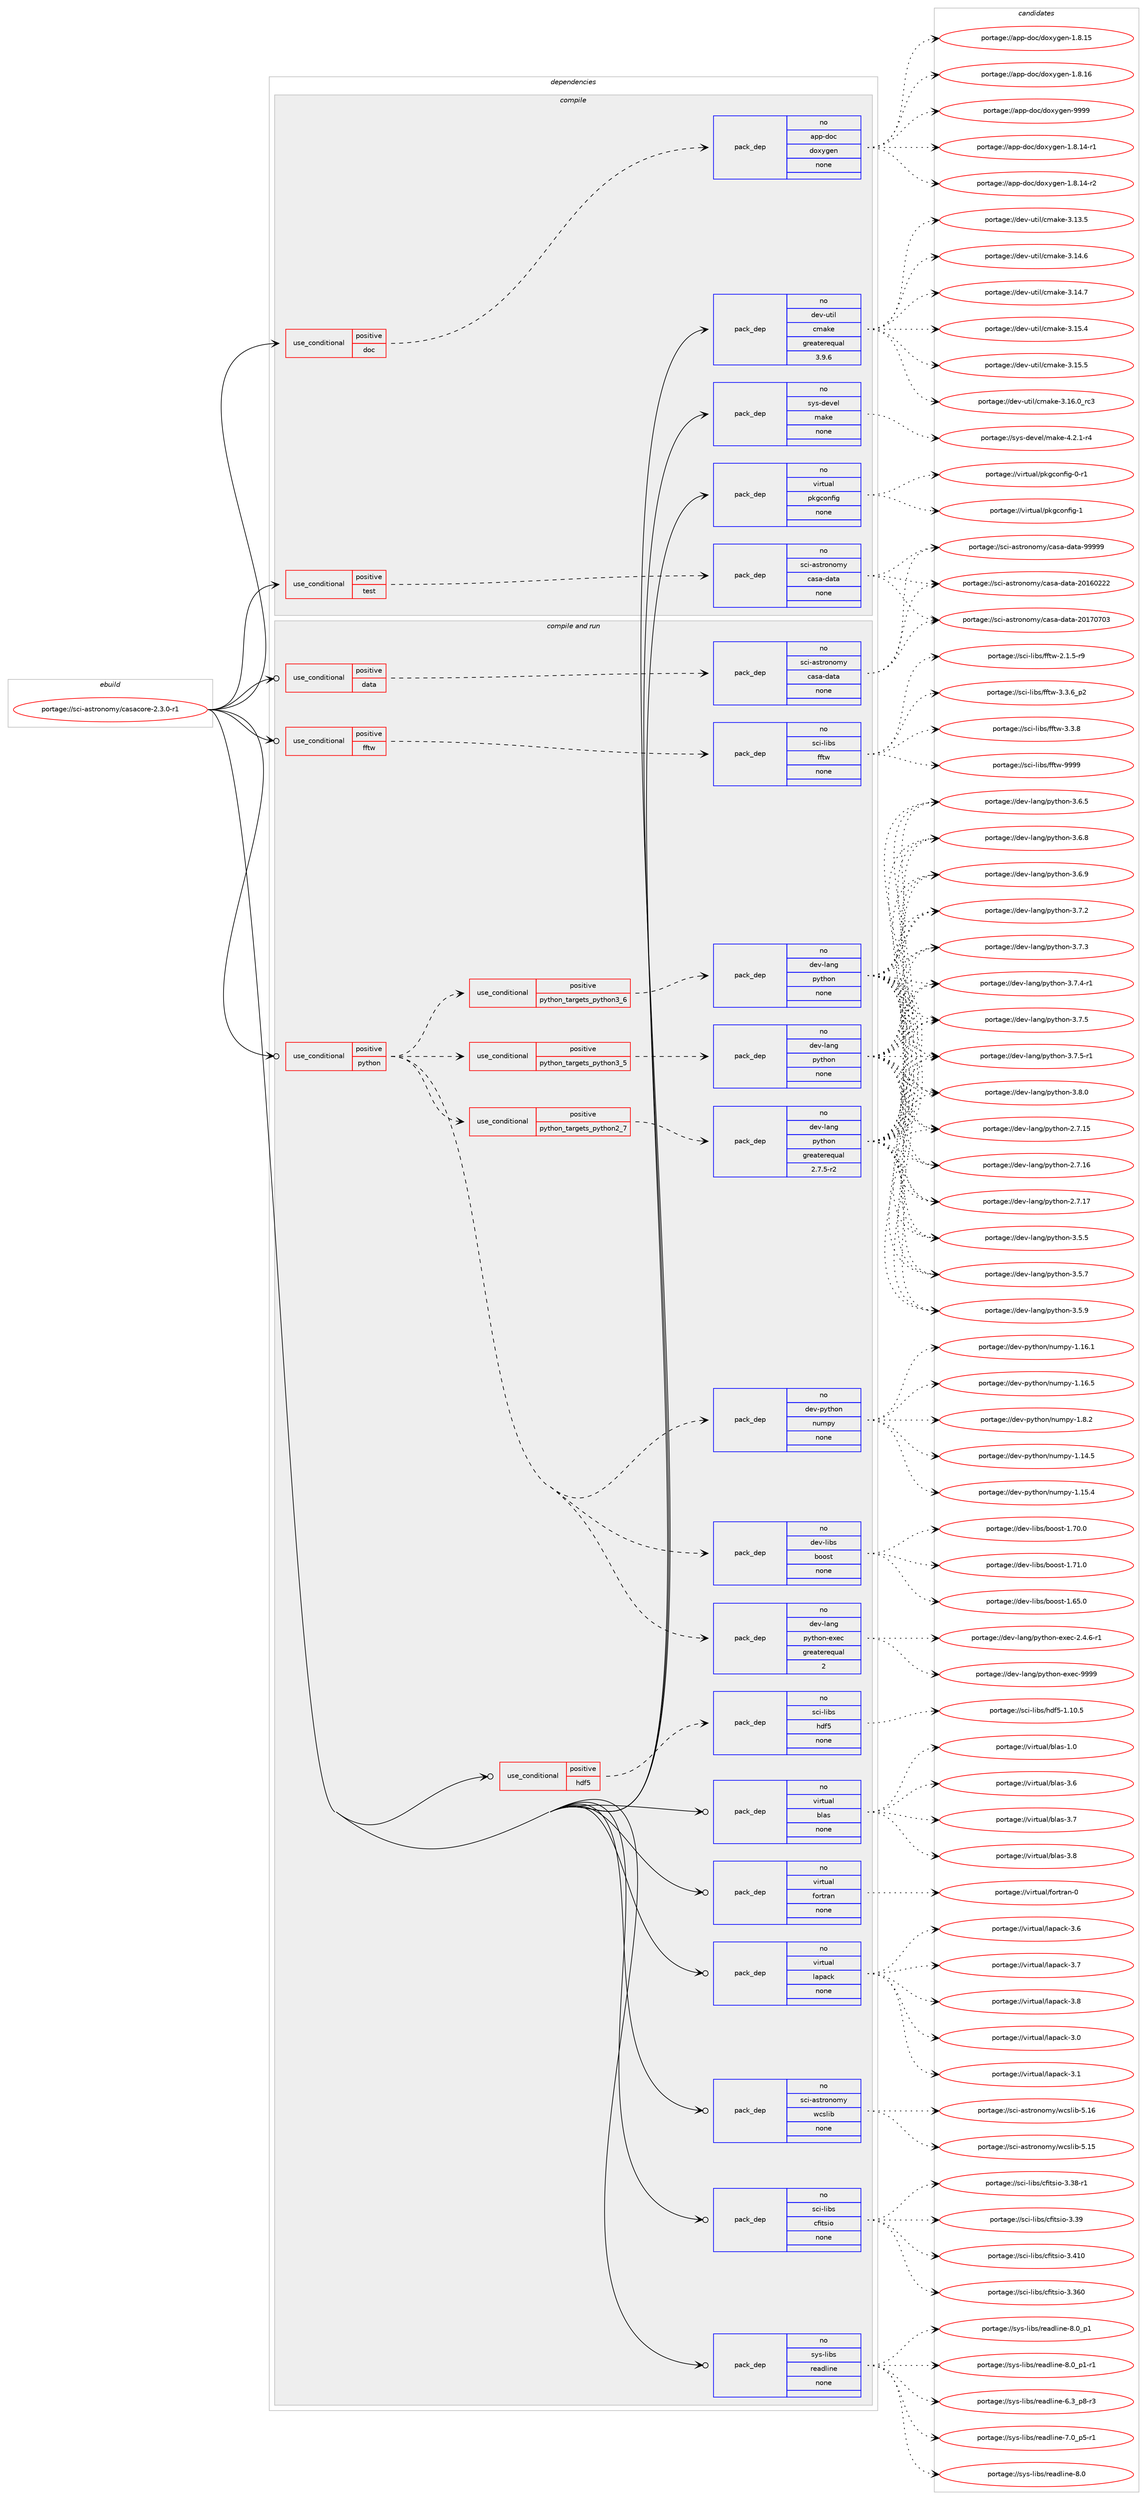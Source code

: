 digraph prolog {

# *************
# Graph options
# *************

newrank=true;
concentrate=true;
compound=true;
graph [rankdir=LR,fontname=Helvetica,fontsize=10,ranksep=1.5];#, ranksep=2.5, nodesep=0.2];
edge  [arrowhead=vee];
node  [fontname=Helvetica,fontsize=10];

# **********
# The ebuild
# **********

subgraph cluster_leftcol {
color=gray;
rank=same;
label=<<i>ebuild</i>>;
id [label="portage://sci-astronomy/casacore-2.3.0-r1", color=red, width=4, href="../sci-astronomy/casacore-2.3.0-r1.svg"];
}

# ****************
# The dependencies
# ****************

subgraph cluster_midcol {
color=gray;
label=<<i>dependencies</i>>;
subgraph cluster_compile {
fillcolor="#eeeeee";
style=filled;
label=<<i>compile</i>>;
subgraph cond95007 {
dependency382038 [label=<<TABLE BORDER="0" CELLBORDER="1" CELLSPACING="0" CELLPADDING="4"><TR><TD ROWSPAN="3" CELLPADDING="10">use_conditional</TD></TR><TR><TD>positive</TD></TR><TR><TD>doc</TD></TR></TABLE>>, shape=none, color=red];
subgraph pack280612 {
dependency382039 [label=<<TABLE BORDER="0" CELLBORDER="1" CELLSPACING="0" CELLPADDING="4" WIDTH="220"><TR><TD ROWSPAN="6" CELLPADDING="30">pack_dep</TD></TR><TR><TD WIDTH="110">no</TD></TR><TR><TD>app-doc</TD></TR><TR><TD>doxygen</TD></TR><TR><TD>none</TD></TR><TR><TD></TD></TR></TABLE>>, shape=none, color=blue];
}
dependency382038:e -> dependency382039:w [weight=20,style="dashed",arrowhead="vee"];
}
id:e -> dependency382038:w [weight=20,style="solid",arrowhead="vee"];
subgraph cond95008 {
dependency382040 [label=<<TABLE BORDER="0" CELLBORDER="1" CELLSPACING="0" CELLPADDING="4"><TR><TD ROWSPAN="3" CELLPADDING="10">use_conditional</TD></TR><TR><TD>positive</TD></TR><TR><TD>test</TD></TR></TABLE>>, shape=none, color=red];
subgraph pack280613 {
dependency382041 [label=<<TABLE BORDER="0" CELLBORDER="1" CELLSPACING="0" CELLPADDING="4" WIDTH="220"><TR><TD ROWSPAN="6" CELLPADDING="30">pack_dep</TD></TR><TR><TD WIDTH="110">no</TD></TR><TR><TD>sci-astronomy</TD></TR><TR><TD>casa-data</TD></TR><TR><TD>none</TD></TR><TR><TD></TD></TR></TABLE>>, shape=none, color=blue];
}
dependency382040:e -> dependency382041:w [weight=20,style="dashed",arrowhead="vee"];
}
id:e -> dependency382040:w [weight=20,style="solid",arrowhead="vee"];
subgraph pack280614 {
dependency382042 [label=<<TABLE BORDER="0" CELLBORDER="1" CELLSPACING="0" CELLPADDING="4" WIDTH="220"><TR><TD ROWSPAN="6" CELLPADDING="30">pack_dep</TD></TR><TR><TD WIDTH="110">no</TD></TR><TR><TD>dev-util</TD></TR><TR><TD>cmake</TD></TR><TR><TD>greaterequal</TD></TR><TR><TD>3.9.6</TD></TR></TABLE>>, shape=none, color=blue];
}
id:e -> dependency382042:w [weight=20,style="solid",arrowhead="vee"];
subgraph pack280615 {
dependency382043 [label=<<TABLE BORDER="0" CELLBORDER="1" CELLSPACING="0" CELLPADDING="4" WIDTH="220"><TR><TD ROWSPAN="6" CELLPADDING="30">pack_dep</TD></TR><TR><TD WIDTH="110">no</TD></TR><TR><TD>sys-devel</TD></TR><TR><TD>make</TD></TR><TR><TD>none</TD></TR><TR><TD></TD></TR></TABLE>>, shape=none, color=blue];
}
id:e -> dependency382043:w [weight=20,style="solid",arrowhead="vee"];
subgraph pack280616 {
dependency382044 [label=<<TABLE BORDER="0" CELLBORDER="1" CELLSPACING="0" CELLPADDING="4" WIDTH="220"><TR><TD ROWSPAN="6" CELLPADDING="30">pack_dep</TD></TR><TR><TD WIDTH="110">no</TD></TR><TR><TD>virtual</TD></TR><TR><TD>pkgconfig</TD></TR><TR><TD>none</TD></TR><TR><TD></TD></TR></TABLE>>, shape=none, color=blue];
}
id:e -> dependency382044:w [weight=20,style="solid",arrowhead="vee"];
}
subgraph cluster_compileandrun {
fillcolor="#eeeeee";
style=filled;
label=<<i>compile and run</i>>;
subgraph cond95009 {
dependency382045 [label=<<TABLE BORDER="0" CELLBORDER="1" CELLSPACING="0" CELLPADDING="4"><TR><TD ROWSPAN="3" CELLPADDING="10">use_conditional</TD></TR><TR><TD>positive</TD></TR><TR><TD>data</TD></TR></TABLE>>, shape=none, color=red];
subgraph pack280617 {
dependency382046 [label=<<TABLE BORDER="0" CELLBORDER="1" CELLSPACING="0" CELLPADDING="4" WIDTH="220"><TR><TD ROWSPAN="6" CELLPADDING="30">pack_dep</TD></TR><TR><TD WIDTH="110">no</TD></TR><TR><TD>sci-astronomy</TD></TR><TR><TD>casa-data</TD></TR><TR><TD>none</TD></TR><TR><TD></TD></TR></TABLE>>, shape=none, color=blue];
}
dependency382045:e -> dependency382046:w [weight=20,style="dashed",arrowhead="vee"];
}
id:e -> dependency382045:w [weight=20,style="solid",arrowhead="odotvee"];
subgraph cond95010 {
dependency382047 [label=<<TABLE BORDER="0" CELLBORDER="1" CELLSPACING="0" CELLPADDING="4"><TR><TD ROWSPAN="3" CELLPADDING="10">use_conditional</TD></TR><TR><TD>positive</TD></TR><TR><TD>fftw</TD></TR></TABLE>>, shape=none, color=red];
subgraph pack280618 {
dependency382048 [label=<<TABLE BORDER="0" CELLBORDER="1" CELLSPACING="0" CELLPADDING="4" WIDTH="220"><TR><TD ROWSPAN="6" CELLPADDING="30">pack_dep</TD></TR><TR><TD WIDTH="110">no</TD></TR><TR><TD>sci-libs</TD></TR><TR><TD>fftw</TD></TR><TR><TD>none</TD></TR><TR><TD></TD></TR></TABLE>>, shape=none, color=blue];
}
dependency382047:e -> dependency382048:w [weight=20,style="dashed",arrowhead="vee"];
}
id:e -> dependency382047:w [weight=20,style="solid",arrowhead="odotvee"];
subgraph cond95011 {
dependency382049 [label=<<TABLE BORDER="0" CELLBORDER="1" CELLSPACING="0" CELLPADDING="4"><TR><TD ROWSPAN="3" CELLPADDING="10">use_conditional</TD></TR><TR><TD>positive</TD></TR><TR><TD>hdf5</TD></TR></TABLE>>, shape=none, color=red];
subgraph pack280619 {
dependency382050 [label=<<TABLE BORDER="0" CELLBORDER="1" CELLSPACING="0" CELLPADDING="4" WIDTH="220"><TR><TD ROWSPAN="6" CELLPADDING="30">pack_dep</TD></TR><TR><TD WIDTH="110">no</TD></TR><TR><TD>sci-libs</TD></TR><TR><TD>hdf5</TD></TR><TR><TD>none</TD></TR><TR><TD></TD></TR></TABLE>>, shape=none, color=blue];
}
dependency382049:e -> dependency382050:w [weight=20,style="dashed",arrowhead="vee"];
}
id:e -> dependency382049:w [weight=20,style="solid",arrowhead="odotvee"];
subgraph cond95012 {
dependency382051 [label=<<TABLE BORDER="0" CELLBORDER="1" CELLSPACING="0" CELLPADDING="4"><TR><TD ROWSPAN="3" CELLPADDING="10">use_conditional</TD></TR><TR><TD>positive</TD></TR><TR><TD>python</TD></TR></TABLE>>, shape=none, color=red];
subgraph cond95013 {
dependency382052 [label=<<TABLE BORDER="0" CELLBORDER="1" CELLSPACING="0" CELLPADDING="4"><TR><TD ROWSPAN="3" CELLPADDING="10">use_conditional</TD></TR><TR><TD>positive</TD></TR><TR><TD>python_targets_python2_7</TD></TR></TABLE>>, shape=none, color=red];
subgraph pack280620 {
dependency382053 [label=<<TABLE BORDER="0" CELLBORDER="1" CELLSPACING="0" CELLPADDING="4" WIDTH="220"><TR><TD ROWSPAN="6" CELLPADDING="30">pack_dep</TD></TR><TR><TD WIDTH="110">no</TD></TR><TR><TD>dev-lang</TD></TR><TR><TD>python</TD></TR><TR><TD>greaterequal</TD></TR><TR><TD>2.7.5-r2</TD></TR></TABLE>>, shape=none, color=blue];
}
dependency382052:e -> dependency382053:w [weight=20,style="dashed",arrowhead="vee"];
}
dependency382051:e -> dependency382052:w [weight=20,style="dashed",arrowhead="vee"];
subgraph cond95014 {
dependency382054 [label=<<TABLE BORDER="0" CELLBORDER="1" CELLSPACING="0" CELLPADDING="4"><TR><TD ROWSPAN="3" CELLPADDING="10">use_conditional</TD></TR><TR><TD>positive</TD></TR><TR><TD>python_targets_python3_5</TD></TR></TABLE>>, shape=none, color=red];
subgraph pack280621 {
dependency382055 [label=<<TABLE BORDER="0" CELLBORDER="1" CELLSPACING="0" CELLPADDING="4" WIDTH="220"><TR><TD ROWSPAN="6" CELLPADDING="30">pack_dep</TD></TR><TR><TD WIDTH="110">no</TD></TR><TR><TD>dev-lang</TD></TR><TR><TD>python</TD></TR><TR><TD>none</TD></TR><TR><TD></TD></TR></TABLE>>, shape=none, color=blue];
}
dependency382054:e -> dependency382055:w [weight=20,style="dashed",arrowhead="vee"];
}
dependency382051:e -> dependency382054:w [weight=20,style="dashed",arrowhead="vee"];
subgraph cond95015 {
dependency382056 [label=<<TABLE BORDER="0" CELLBORDER="1" CELLSPACING="0" CELLPADDING="4"><TR><TD ROWSPAN="3" CELLPADDING="10">use_conditional</TD></TR><TR><TD>positive</TD></TR><TR><TD>python_targets_python3_6</TD></TR></TABLE>>, shape=none, color=red];
subgraph pack280622 {
dependency382057 [label=<<TABLE BORDER="0" CELLBORDER="1" CELLSPACING="0" CELLPADDING="4" WIDTH="220"><TR><TD ROWSPAN="6" CELLPADDING="30">pack_dep</TD></TR><TR><TD WIDTH="110">no</TD></TR><TR><TD>dev-lang</TD></TR><TR><TD>python</TD></TR><TR><TD>none</TD></TR><TR><TD></TD></TR></TABLE>>, shape=none, color=blue];
}
dependency382056:e -> dependency382057:w [weight=20,style="dashed",arrowhead="vee"];
}
dependency382051:e -> dependency382056:w [weight=20,style="dashed",arrowhead="vee"];
subgraph pack280623 {
dependency382058 [label=<<TABLE BORDER="0" CELLBORDER="1" CELLSPACING="0" CELLPADDING="4" WIDTH="220"><TR><TD ROWSPAN="6" CELLPADDING="30">pack_dep</TD></TR><TR><TD WIDTH="110">no</TD></TR><TR><TD>dev-lang</TD></TR><TR><TD>python-exec</TD></TR><TR><TD>greaterequal</TD></TR><TR><TD>2</TD></TR></TABLE>>, shape=none, color=blue];
}
dependency382051:e -> dependency382058:w [weight=20,style="dashed",arrowhead="vee"];
subgraph pack280624 {
dependency382059 [label=<<TABLE BORDER="0" CELLBORDER="1" CELLSPACING="0" CELLPADDING="4" WIDTH="220"><TR><TD ROWSPAN="6" CELLPADDING="30">pack_dep</TD></TR><TR><TD WIDTH="110">no</TD></TR><TR><TD>dev-libs</TD></TR><TR><TD>boost</TD></TR><TR><TD>none</TD></TR><TR><TD></TD></TR></TABLE>>, shape=none, color=blue];
}
dependency382051:e -> dependency382059:w [weight=20,style="dashed",arrowhead="vee"];
subgraph pack280625 {
dependency382060 [label=<<TABLE BORDER="0" CELLBORDER="1" CELLSPACING="0" CELLPADDING="4" WIDTH="220"><TR><TD ROWSPAN="6" CELLPADDING="30">pack_dep</TD></TR><TR><TD WIDTH="110">no</TD></TR><TR><TD>dev-python</TD></TR><TR><TD>numpy</TD></TR><TR><TD>none</TD></TR><TR><TD></TD></TR></TABLE>>, shape=none, color=blue];
}
dependency382051:e -> dependency382060:w [weight=20,style="dashed",arrowhead="vee"];
}
id:e -> dependency382051:w [weight=20,style="solid",arrowhead="odotvee"];
subgraph pack280626 {
dependency382061 [label=<<TABLE BORDER="0" CELLBORDER="1" CELLSPACING="0" CELLPADDING="4" WIDTH="220"><TR><TD ROWSPAN="6" CELLPADDING="30">pack_dep</TD></TR><TR><TD WIDTH="110">no</TD></TR><TR><TD>sci-astronomy</TD></TR><TR><TD>wcslib</TD></TR><TR><TD>none</TD></TR><TR><TD></TD></TR></TABLE>>, shape=none, color=blue];
}
id:e -> dependency382061:w [weight=20,style="solid",arrowhead="odotvee"];
subgraph pack280627 {
dependency382062 [label=<<TABLE BORDER="0" CELLBORDER="1" CELLSPACING="0" CELLPADDING="4" WIDTH="220"><TR><TD ROWSPAN="6" CELLPADDING="30">pack_dep</TD></TR><TR><TD WIDTH="110">no</TD></TR><TR><TD>sci-libs</TD></TR><TR><TD>cfitsio</TD></TR><TR><TD>none</TD></TR><TR><TD></TD></TR></TABLE>>, shape=none, color=blue];
}
id:e -> dependency382062:w [weight=20,style="solid",arrowhead="odotvee"];
subgraph pack280628 {
dependency382063 [label=<<TABLE BORDER="0" CELLBORDER="1" CELLSPACING="0" CELLPADDING="4" WIDTH="220"><TR><TD ROWSPAN="6" CELLPADDING="30">pack_dep</TD></TR><TR><TD WIDTH="110">no</TD></TR><TR><TD>sys-libs</TD></TR><TR><TD>readline</TD></TR><TR><TD>none</TD></TR><TR><TD></TD></TR></TABLE>>, shape=none, color=blue];
}
id:e -> dependency382063:w [weight=20,style="solid",arrowhead="odotvee"];
subgraph pack280629 {
dependency382064 [label=<<TABLE BORDER="0" CELLBORDER="1" CELLSPACING="0" CELLPADDING="4" WIDTH="220"><TR><TD ROWSPAN="6" CELLPADDING="30">pack_dep</TD></TR><TR><TD WIDTH="110">no</TD></TR><TR><TD>virtual</TD></TR><TR><TD>blas</TD></TR><TR><TD>none</TD></TR><TR><TD></TD></TR></TABLE>>, shape=none, color=blue];
}
id:e -> dependency382064:w [weight=20,style="solid",arrowhead="odotvee"];
subgraph pack280630 {
dependency382065 [label=<<TABLE BORDER="0" CELLBORDER="1" CELLSPACING="0" CELLPADDING="4" WIDTH="220"><TR><TD ROWSPAN="6" CELLPADDING="30">pack_dep</TD></TR><TR><TD WIDTH="110">no</TD></TR><TR><TD>virtual</TD></TR><TR><TD>fortran</TD></TR><TR><TD>none</TD></TR><TR><TD></TD></TR></TABLE>>, shape=none, color=blue];
}
id:e -> dependency382065:w [weight=20,style="solid",arrowhead="odotvee"];
subgraph pack280631 {
dependency382066 [label=<<TABLE BORDER="0" CELLBORDER="1" CELLSPACING="0" CELLPADDING="4" WIDTH="220"><TR><TD ROWSPAN="6" CELLPADDING="30">pack_dep</TD></TR><TR><TD WIDTH="110">no</TD></TR><TR><TD>virtual</TD></TR><TR><TD>lapack</TD></TR><TR><TD>none</TD></TR><TR><TD></TD></TR></TABLE>>, shape=none, color=blue];
}
id:e -> dependency382066:w [weight=20,style="solid",arrowhead="odotvee"];
}
subgraph cluster_run {
fillcolor="#eeeeee";
style=filled;
label=<<i>run</i>>;
}
}

# **************
# The candidates
# **************

subgraph cluster_choices {
rank=same;
color=gray;
label=<<i>candidates</i>>;

subgraph choice280612 {
color=black;
nodesep=1;
choiceportage97112112451001119947100111120121103101110454946564649524511449 [label="portage://app-doc/doxygen-1.8.14-r1", color=red, width=4,href="../app-doc/doxygen-1.8.14-r1.svg"];
choiceportage97112112451001119947100111120121103101110454946564649524511450 [label="portage://app-doc/doxygen-1.8.14-r2", color=red, width=4,href="../app-doc/doxygen-1.8.14-r2.svg"];
choiceportage9711211245100111994710011112012110310111045494656464953 [label="portage://app-doc/doxygen-1.8.15", color=red, width=4,href="../app-doc/doxygen-1.8.15.svg"];
choiceportage9711211245100111994710011112012110310111045494656464954 [label="portage://app-doc/doxygen-1.8.16", color=red, width=4,href="../app-doc/doxygen-1.8.16.svg"];
choiceportage971121124510011199471001111201211031011104557575757 [label="portage://app-doc/doxygen-9999", color=red, width=4,href="../app-doc/doxygen-9999.svg"];
dependency382039:e -> choiceportage97112112451001119947100111120121103101110454946564649524511449:w [style=dotted,weight="100"];
dependency382039:e -> choiceportage97112112451001119947100111120121103101110454946564649524511450:w [style=dotted,weight="100"];
dependency382039:e -> choiceportage9711211245100111994710011112012110310111045494656464953:w [style=dotted,weight="100"];
dependency382039:e -> choiceportage9711211245100111994710011112012110310111045494656464954:w [style=dotted,weight="100"];
dependency382039:e -> choiceportage971121124510011199471001111201211031011104557575757:w [style=dotted,weight="100"];
}
subgraph choice280613 {
color=black;
nodesep=1;
choiceportage11599105459711511611411111011110912147999711597451009711697455048495448505050 [label="portage://sci-astronomy/casa-data-20160222", color=red, width=4,href="../sci-astronomy/casa-data-20160222.svg"];
choiceportage11599105459711511611411111011110912147999711597451009711697455048495548554851 [label="portage://sci-astronomy/casa-data-20170703", color=red, width=4,href="../sci-astronomy/casa-data-20170703.svg"];
choiceportage11599105459711511611411111011110912147999711597451009711697455757575757 [label="portage://sci-astronomy/casa-data-99999", color=red, width=4,href="../sci-astronomy/casa-data-99999.svg"];
dependency382041:e -> choiceportage11599105459711511611411111011110912147999711597451009711697455048495448505050:w [style=dotted,weight="100"];
dependency382041:e -> choiceportage11599105459711511611411111011110912147999711597451009711697455048495548554851:w [style=dotted,weight="100"];
dependency382041:e -> choiceportage11599105459711511611411111011110912147999711597451009711697455757575757:w [style=dotted,weight="100"];
}
subgraph choice280614 {
color=black;
nodesep=1;
choiceportage1001011184511711610510847991099710710145514649514653 [label="portage://dev-util/cmake-3.13.5", color=red, width=4,href="../dev-util/cmake-3.13.5.svg"];
choiceportage1001011184511711610510847991099710710145514649524654 [label="portage://dev-util/cmake-3.14.6", color=red, width=4,href="../dev-util/cmake-3.14.6.svg"];
choiceportage1001011184511711610510847991099710710145514649524655 [label="portage://dev-util/cmake-3.14.7", color=red, width=4,href="../dev-util/cmake-3.14.7.svg"];
choiceportage1001011184511711610510847991099710710145514649534652 [label="portage://dev-util/cmake-3.15.4", color=red, width=4,href="../dev-util/cmake-3.15.4.svg"];
choiceportage1001011184511711610510847991099710710145514649534653 [label="portage://dev-util/cmake-3.15.5", color=red, width=4,href="../dev-util/cmake-3.15.5.svg"];
choiceportage1001011184511711610510847991099710710145514649544648951149951 [label="portage://dev-util/cmake-3.16.0_rc3", color=red, width=4,href="../dev-util/cmake-3.16.0_rc3.svg"];
dependency382042:e -> choiceportage1001011184511711610510847991099710710145514649514653:w [style=dotted,weight="100"];
dependency382042:e -> choiceportage1001011184511711610510847991099710710145514649524654:w [style=dotted,weight="100"];
dependency382042:e -> choiceportage1001011184511711610510847991099710710145514649524655:w [style=dotted,weight="100"];
dependency382042:e -> choiceportage1001011184511711610510847991099710710145514649534652:w [style=dotted,weight="100"];
dependency382042:e -> choiceportage1001011184511711610510847991099710710145514649534653:w [style=dotted,weight="100"];
dependency382042:e -> choiceportage1001011184511711610510847991099710710145514649544648951149951:w [style=dotted,weight="100"];
}
subgraph choice280615 {
color=black;
nodesep=1;
choiceportage1151211154510010111810110847109971071014552465046494511452 [label="portage://sys-devel/make-4.2.1-r4", color=red, width=4,href="../sys-devel/make-4.2.1-r4.svg"];
dependency382043:e -> choiceportage1151211154510010111810110847109971071014552465046494511452:w [style=dotted,weight="100"];
}
subgraph choice280616 {
color=black;
nodesep=1;
choiceportage11810511411611797108471121071039911111010210510345484511449 [label="portage://virtual/pkgconfig-0-r1", color=red, width=4,href="../virtual/pkgconfig-0-r1.svg"];
choiceportage1181051141161179710847112107103991111101021051034549 [label="portage://virtual/pkgconfig-1", color=red, width=4,href="../virtual/pkgconfig-1.svg"];
dependency382044:e -> choiceportage11810511411611797108471121071039911111010210510345484511449:w [style=dotted,weight="100"];
dependency382044:e -> choiceportage1181051141161179710847112107103991111101021051034549:w [style=dotted,weight="100"];
}
subgraph choice280617 {
color=black;
nodesep=1;
choiceportage11599105459711511611411111011110912147999711597451009711697455048495448505050 [label="portage://sci-astronomy/casa-data-20160222", color=red, width=4,href="../sci-astronomy/casa-data-20160222.svg"];
choiceportage11599105459711511611411111011110912147999711597451009711697455048495548554851 [label="portage://sci-astronomy/casa-data-20170703", color=red, width=4,href="../sci-astronomy/casa-data-20170703.svg"];
choiceportage11599105459711511611411111011110912147999711597451009711697455757575757 [label="portage://sci-astronomy/casa-data-99999", color=red, width=4,href="../sci-astronomy/casa-data-99999.svg"];
dependency382046:e -> choiceportage11599105459711511611411111011110912147999711597451009711697455048495448505050:w [style=dotted,weight="100"];
dependency382046:e -> choiceportage11599105459711511611411111011110912147999711597451009711697455048495548554851:w [style=dotted,weight="100"];
dependency382046:e -> choiceportage11599105459711511611411111011110912147999711597451009711697455757575757:w [style=dotted,weight="100"];
}
subgraph choice280618 {
color=black;
nodesep=1;
choiceportage115991054510810598115471021021161194550464946534511457 [label="portage://sci-libs/fftw-2.1.5-r9", color=red, width=4,href="../sci-libs/fftw-2.1.5-r9.svg"];
choiceportage115991054510810598115471021021161194551465146549511250 [label="portage://sci-libs/fftw-3.3.6_p2", color=red, width=4,href="../sci-libs/fftw-3.3.6_p2.svg"];
choiceportage11599105451081059811547102102116119455146514656 [label="portage://sci-libs/fftw-3.3.8", color=red, width=4,href="../sci-libs/fftw-3.3.8.svg"];
choiceportage115991054510810598115471021021161194557575757 [label="portage://sci-libs/fftw-9999", color=red, width=4,href="../sci-libs/fftw-9999.svg"];
dependency382048:e -> choiceportage115991054510810598115471021021161194550464946534511457:w [style=dotted,weight="100"];
dependency382048:e -> choiceportage115991054510810598115471021021161194551465146549511250:w [style=dotted,weight="100"];
dependency382048:e -> choiceportage11599105451081059811547102102116119455146514656:w [style=dotted,weight="100"];
dependency382048:e -> choiceportage115991054510810598115471021021161194557575757:w [style=dotted,weight="100"];
}
subgraph choice280619 {
color=black;
nodesep=1;
choiceportage115991054510810598115471041001025345494649484653 [label="portage://sci-libs/hdf5-1.10.5", color=red, width=4,href="../sci-libs/hdf5-1.10.5.svg"];
dependency382050:e -> choiceportage115991054510810598115471041001025345494649484653:w [style=dotted,weight="100"];
}
subgraph choice280620 {
color=black;
nodesep=1;
choiceportage10010111845108971101034711212111610411111045504655464953 [label="portage://dev-lang/python-2.7.15", color=red, width=4,href="../dev-lang/python-2.7.15.svg"];
choiceportage10010111845108971101034711212111610411111045504655464954 [label="portage://dev-lang/python-2.7.16", color=red, width=4,href="../dev-lang/python-2.7.16.svg"];
choiceportage10010111845108971101034711212111610411111045504655464955 [label="portage://dev-lang/python-2.7.17", color=red, width=4,href="../dev-lang/python-2.7.17.svg"];
choiceportage100101118451089711010347112121116104111110455146534653 [label="portage://dev-lang/python-3.5.5", color=red, width=4,href="../dev-lang/python-3.5.5.svg"];
choiceportage100101118451089711010347112121116104111110455146534655 [label="portage://dev-lang/python-3.5.7", color=red, width=4,href="../dev-lang/python-3.5.7.svg"];
choiceportage100101118451089711010347112121116104111110455146534657 [label="portage://dev-lang/python-3.5.9", color=red, width=4,href="../dev-lang/python-3.5.9.svg"];
choiceportage100101118451089711010347112121116104111110455146544653 [label="portage://dev-lang/python-3.6.5", color=red, width=4,href="../dev-lang/python-3.6.5.svg"];
choiceportage100101118451089711010347112121116104111110455146544656 [label="portage://dev-lang/python-3.6.8", color=red, width=4,href="../dev-lang/python-3.6.8.svg"];
choiceportage100101118451089711010347112121116104111110455146544657 [label="portage://dev-lang/python-3.6.9", color=red, width=4,href="../dev-lang/python-3.6.9.svg"];
choiceportage100101118451089711010347112121116104111110455146554650 [label="portage://dev-lang/python-3.7.2", color=red, width=4,href="../dev-lang/python-3.7.2.svg"];
choiceportage100101118451089711010347112121116104111110455146554651 [label="portage://dev-lang/python-3.7.3", color=red, width=4,href="../dev-lang/python-3.7.3.svg"];
choiceportage1001011184510897110103471121211161041111104551465546524511449 [label="portage://dev-lang/python-3.7.4-r1", color=red, width=4,href="../dev-lang/python-3.7.4-r1.svg"];
choiceportage100101118451089711010347112121116104111110455146554653 [label="portage://dev-lang/python-3.7.5", color=red, width=4,href="../dev-lang/python-3.7.5.svg"];
choiceportage1001011184510897110103471121211161041111104551465546534511449 [label="portage://dev-lang/python-3.7.5-r1", color=red, width=4,href="../dev-lang/python-3.7.5-r1.svg"];
choiceportage100101118451089711010347112121116104111110455146564648 [label="portage://dev-lang/python-3.8.0", color=red, width=4,href="../dev-lang/python-3.8.0.svg"];
dependency382053:e -> choiceportage10010111845108971101034711212111610411111045504655464953:w [style=dotted,weight="100"];
dependency382053:e -> choiceportage10010111845108971101034711212111610411111045504655464954:w [style=dotted,weight="100"];
dependency382053:e -> choiceportage10010111845108971101034711212111610411111045504655464955:w [style=dotted,weight="100"];
dependency382053:e -> choiceportage100101118451089711010347112121116104111110455146534653:w [style=dotted,weight="100"];
dependency382053:e -> choiceportage100101118451089711010347112121116104111110455146534655:w [style=dotted,weight="100"];
dependency382053:e -> choiceportage100101118451089711010347112121116104111110455146534657:w [style=dotted,weight="100"];
dependency382053:e -> choiceportage100101118451089711010347112121116104111110455146544653:w [style=dotted,weight="100"];
dependency382053:e -> choiceportage100101118451089711010347112121116104111110455146544656:w [style=dotted,weight="100"];
dependency382053:e -> choiceportage100101118451089711010347112121116104111110455146544657:w [style=dotted,weight="100"];
dependency382053:e -> choiceportage100101118451089711010347112121116104111110455146554650:w [style=dotted,weight="100"];
dependency382053:e -> choiceportage100101118451089711010347112121116104111110455146554651:w [style=dotted,weight="100"];
dependency382053:e -> choiceportage1001011184510897110103471121211161041111104551465546524511449:w [style=dotted,weight="100"];
dependency382053:e -> choiceportage100101118451089711010347112121116104111110455146554653:w [style=dotted,weight="100"];
dependency382053:e -> choiceportage1001011184510897110103471121211161041111104551465546534511449:w [style=dotted,weight="100"];
dependency382053:e -> choiceportage100101118451089711010347112121116104111110455146564648:w [style=dotted,weight="100"];
}
subgraph choice280621 {
color=black;
nodesep=1;
choiceportage10010111845108971101034711212111610411111045504655464953 [label="portage://dev-lang/python-2.7.15", color=red, width=4,href="../dev-lang/python-2.7.15.svg"];
choiceportage10010111845108971101034711212111610411111045504655464954 [label="portage://dev-lang/python-2.7.16", color=red, width=4,href="../dev-lang/python-2.7.16.svg"];
choiceportage10010111845108971101034711212111610411111045504655464955 [label="portage://dev-lang/python-2.7.17", color=red, width=4,href="../dev-lang/python-2.7.17.svg"];
choiceportage100101118451089711010347112121116104111110455146534653 [label="portage://dev-lang/python-3.5.5", color=red, width=4,href="../dev-lang/python-3.5.5.svg"];
choiceportage100101118451089711010347112121116104111110455146534655 [label="portage://dev-lang/python-3.5.7", color=red, width=4,href="../dev-lang/python-3.5.7.svg"];
choiceportage100101118451089711010347112121116104111110455146534657 [label="portage://dev-lang/python-3.5.9", color=red, width=4,href="../dev-lang/python-3.5.9.svg"];
choiceportage100101118451089711010347112121116104111110455146544653 [label="portage://dev-lang/python-3.6.5", color=red, width=4,href="../dev-lang/python-3.6.5.svg"];
choiceportage100101118451089711010347112121116104111110455146544656 [label="portage://dev-lang/python-3.6.8", color=red, width=4,href="../dev-lang/python-3.6.8.svg"];
choiceportage100101118451089711010347112121116104111110455146544657 [label="portage://dev-lang/python-3.6.9", color=red, width=4,href="../dev-lang/python-3.6.9.svg"];
choiceportage100101118451089711010347112121116104111110455146554650 [label="portage://dev-lang/python-3.7.2", color=red, width=4,href="../dev-lang/python-3.7.2.svg"];
choiceportage100101118451089711010347112121116104111110455146554651 [label="portage://dev-lang/python-3.7.3", color=red, width=4,href="../dev-lang/python-3.7.3.svg"];
choiceportage1001011184510897110103471121211161041111104551465546524511449 [label="portage://dev-lang/python-3.7.4-r1", color=red, width=4,href="../dev-lang/python-3.7.4-r1.svg"];
choiceportage100101118451089711010347112121116104111110455146554653 [label="portage://dev-lang/python-3.7.5", color=red, width=4,href="../dev-lang/python-3.7.5.svg"];
choiceportage1001011184510897110103471121211161041111104551465546534511449 [label="portage://dev-lang/python-3.7.5-r1", color=red, width=4,href="../dev-lang/python-3.7.5-r1.svg"];
choiceportage100101118451089711010347112121116104111110455146564648 [label="portage://dev-lang/python-3.8.0", color=red, width=4,href="../dev-lang/python-3.8.0.svg"];
dependency382055:e -> choiceportage10010111845108971101034711212111610411111045504655464953:w [style=dotted,weight="100"];
dependency382055:e -> choiceportage10010111845108971101034711212111610411111045504655464954:w [style=dotted,weight="100"];
dependency382055:e -> choiceportage10010111845108971101034711212111610411111045504655464955:w [style=dotted,weight="100"];
dependency382055:e -> choiceportage100101118451089711010347112121116104111110455146534653:w [style=dotted,weight="100"];
dependency382055:e -> choiceportage100101118451089711010347112121116104111110455146534655:w [style=dotted,weight="100"];
dependency382055:e -> choiceportage100101118451089711010347112121116104111110455146534657:w [style=dotted,weight="100"];
dependency382055:e -> choiceportage100101118451089711010347112121116104111110455146544653:w [style=dotted,weight="100"];
dependency382055:e -> choiceportage100101118451089711010347112121116104111110455146544656:w [style=dotted,weight="100"];
dependency382055:e -> choiceportage100101118451089711010347112121116104111110455146544657:w [style=dotted,weight="100"];
dependency382055:e -> choiceportage100101118451089711010347112121116104111110455146554650:w [style=dotted,weight="100"];
dependency382055:e -> choiceportage100101118451089711010347112121116104111110455146554651:w [style=dotted,weight="100"];
dependency382055:e -> choiceportage1001011184510897110103471121211161041111104551465546524511449:w [style=dotted,weight="100"];
dependency382055:e -> choiceportage100101118451089711010347112121116104111110455146554653:w [style=dotted,weight="100"];
dependency382055:e -> choiceportage1001011184510897110103471121211161041111104551465546534511449:w [style=dotted,weight="100"];
dependency382055:e -> choiceportage100101118451089711010347112121116104111110455146564648:w [style=dotted,weight="100"];
}
subgraph choice280622 {
color=black;
nodesep=1;
choiceportage10010111845108971101034711212111610411111045504655464953 [label="portage://dev-lang/python-2.7.15", color=red, width=4,href="../dev-lang/python-2.7.15.svg"];
choiceportage10010111845108971101034711212111610411111045504655464954 [label="portage://dev-lang/python-2.7.16", color=red, width=4,href="../dev-lang/python-2.7.16.svg"];
choiceportage10010111845108971101034711212111610411111045504655464955 [label="portage://dev-lang/python-2.7.17", color=red, width=4,href="../dev-lang/python-2.7.17.svg"];
choiceportage100101118451089711010347112121116104111110455146534653 [label="portage://dev-lang/python-3.5.5", color=red, width=4,href="../dev-lang/python-3.5.5.svg"];
choiceportage100101118451089711010347112121116104111110455146534655 [label="portage://dev-lang/python-3.5.7", color=red, width=4,href="../dev-lang/python-3.5.7.svg"];
choiceportage100101118451089711010347112121116104111110455146534657 [label="portage://dev-lang/python-3.5.9", color=red, width=4,href="../dev-lang/python-3.5.9.svg"];
choiceportage100101118451089711010347112121116104111110455146544653 [label="portage://dev-lang/python-3.6.5", color=red, width=4,href="../dev-lang/python-3.6.5.svg"];
choiceportage100101118451089711010347112121116104111110455146544656 [label="portage://dev-lang/python-3.6.8", color=red, width=4,href="../dev-lang/python-3.6.8.svg"];
choiceportage100101118451089711010347112121116104111110455146544657 [label="portage://dev-lang/python-3.6.9", color=red, width=4,href="../dev-lang/python-3.6.9.svg"];
choiceportage100101118451089711010347112121116104111110455146554650 [label="portage://dev-lang/python-3.7.2", color=red, width=4,href="../dev-lang/python-3.7.2.svg"];
choiceportage100101118451089711010347112121116104111110455146554651 [label="portage://dev-lang/python-3.7.3", color=red, width=4,href="../dev-lang/python-3.7.3.svg"];
choiceportage1001011184510897110103471121211161041111104551465546524511449 [label="portage://dev-lang/python-3.7.4-r1", color=red, width=4,href="../dev-lang/python-3.7.4-r1.svg"];
choiceportage100101118451089711010347112121116104111110455146554653 [label="portage://dev-lang/python-3.7.5", color=red, width=4,href="../dev-lang/python-3.7.5.svg"];
choiceportage1001011184510897110103471121211161041111104551465546534511449 [label="portage://dev-lang/python-3.7.5-r1", color=red, width=4,href="../dev-lang/python-3.7.5-r1.svg"];
choiceportage100101118451089711010347112121116104111110455146564648 [label="portage://dev-lang/python-3.8.0", color=red, width=4,href="../dev-lang/python-3.8.0.svg"];
dependency382057:e -> choiceportage10010111845108971101034711212111610411111045504655464953:w [style=dotted,weight="100"];
dependency382057:e -> choiceportage10010111845108971101034711212111610411111045504655464954:w [style=dotted,weight="100"];
dependency382057:e -> choiceportage10010111845108971101034711212111610411111045504655464955:w [style=dotted,weight="100"];
dependency382057:e -> choiceportage100101118451089711010347112121116104111110455146534653:w [style=dotted,weight="100"];
dependency382057:e -> choiceportage100101118451089711010347112121116104111110455146534655:w [style=dotted,weight="100"];
dependency382057:e -> choiceportage100101118451089711010347112121116104111110455146534657:w [style=dotted,weight="100"];
dependency382057:e -> choiceportage100101118451089711010347112121116104111110455146544653:w [style=dotted,weight="100"];
dependency382057:e -> choiceportage100101118451089711010347112121116104111110455146544656:w [style=dotted,weight="100"];
dependency382057:e -> choiceportage100101118451089711010347112121116104111110455146544657:w [style=dotted,weight="100"];
dependency382057:e -> choiceportage100101118451089711010347112121116104111110455146554650:w [style=dotted,weight="100"];
dependency382057:e -> choiceportage100101118451089711010347112121116104111110455146554651:w [style=dotted,weight="100"];
dependency382057:e -> choiceportage1001011184510897110103471121211161041111104551465546524511449:w [style=dotted,weight="100"];
dependency382057:e -> choiceportage100101118451089711010347112121116104111110455146554653:w [style=dotted,weight="100"];
dependency382057:e -> choiceportage1001011184510897110103471121211161041111104551465546534511449:w [style=dotted,weight="100"];
dependency382057:e -> choiceportage100101118451089711010347112121116104111110455146564648:w [style=dotted,weight="100"];
}
subgraph choice280623 {
color=black;
nodesep=1;
choiceportage10010111845108971101034711212111610411111045101120101994550465246544511449 [label="portage://dev-lang/python-exec-2.4.6-r1", color=red, width=4,href="../dev-lang/python-exec-2.4.6-r1.svg"];
choiceportage10010111845108971101034711212111610411111045101120101994557575757 [label="portage://dev-lang/python-exec-9999", color=red, width=4,href="../dev-lang/python-exec-9999.svg"];
dependency382058:e -> choiceportage10010111845108971101034711212111610411111045101120101994550465246544511449:w [style=dotted,weight="100"];
dependency382058:e -> choiceportage10010111845108971101034711212111610411111045101120101994557575757:w [style=dotted,weight="100"];
}
subgraph choice280624 {
color=black;
nodesep=1;
choiceportage1001011184510810598115479811111111511645494654534648 [label="portage://dev-libs/boost-1.65.0", color=red, width=4,href="../dev-libs/boost-1.65.0.svg"];
choiceportage1001011184510810598115479811111111511645494655484648 [label="portage://dev-libs/boost-1.70.0", color=red, width=4,href="../dev-libs/boost-1.70.0.svg"];
choiceportage1001011184510810598115479811111111511645494655494648 [label="portage://dev-libs/boost-1.71.0", color=red, width=4,href="../dev-libs/boost-1.71.0.svg"];
dependency382059:e -> choiceportage1001011184510810598115479811111111511645494654534648:w [style=dotted,weight="100"];
dependency382059:e -> choiceportage1001011184510810598115479811111111511645494655484648:w [style=dotted,weight="100"];
dependency382059:e -> choiceportage1001011184510810598115479811111111511645494655494648:w [style=dotted,weight="100"];
}
subgraph choice280625 {
color=black;
nodesep=1;
choiceportage100101118451121211161041111104711011710911212145494649524653 [label="portage://dev-python/numpy-1.14.5", color=red, width=4,href="../dev-python/numpy-1.14.5.svg"];
choiceportage100101118451121211161041111104711011710911212145494649534652 [label="portage://dev-python/numpy-1.15.4", color=red, width=4,href="../dev-python/numpy-1.15.4.svg"];
choiceportage100101118451121211161041111104711011710911212145494649544649 [label="portage://dev-python/numpy-1.16.1", color=red, width=4,href="../dev-python/numpy-1.16.1.svg"];
choiceportage100101118451121211161041111104711011710911212145494649544653 [label="portage://dev-python/numpy-1.16.5", color=red, width=4,href="../dev-python/numpy-1.16.5.svg"];
choiceportage1001011184511212111610411111047110117109112121454946564650 [label="portage://dev-python/numpy-1.8.2", color=red, width=4,href="../dev-python/numpy-1.8.2.svg"];
dependency382060:e -> choiceportage100101118451121211161041111104711011710911212145494649524653:w [style=dotted,weight="100"];
dependency382060:e -> choiceportage100101118451121211161041111104711011710911212145494649534652:w [style=dotted,weight="100"];
dependency382060:e -> choiceportage100101118451121211161041111104711011710911212145494649544649:w [style=dotted,weight="100"];
dependency382060:e -> choiceportage100101118451121211161041111104711011710911212145494649544653:w [style=dotted,weight="100"];
dependency382060:e -> choiceportage1001011184511212111610411111047110117109112121454946564650:w [style=dotted,weight="100"];
}
subgraph choice280626 {
color=black;
nodesep=1;
choiceportage1159910545971151161141111101111091214711999115108105984553464953 [label="portage://sci-astronomy/wcslib-5.15", color=red, width=4,href="../sci-astronomy/wcslib-5.15.svg"];
choiceportage1159910545971151161141111101111091214711999115108105984553464954 [label="portage://sci-astronomy/wcslib-5.16", color=red, width=4,href="../sci-astronomy/wcslib-5.16.svg"];
dependency382061:e -> choiceportage1159910545971151161141111101111091214711999115108105984553464953:w [style=dotted,weight="100"];
dependency382061:e -> choiceportage1159910545971151161141111101111091214711999115108105984553464954:w [style=dotted,weight="100"];
}
subgraph choice280627 {
color=black;
nodesep=1;
choiceportage1159910545108105981154799102105116115105111455146515448 [label="portage://sci-libs/cfitsio-3.360", color=red, width=4,href="../sci-libs/cfitsio-3.360.svg"];
choiceportage115991054510810598115479910210511611510511145514651564511449 [label="portage://sci-libs/cfitsio-3.38-r1", color=red, width=4,href="../sci-libs/cfitsio-3.38-r1.svg"];
choiceportage11599105451081059811547991021051161151051114551465157 [label="portage://sci-libs/cfitsio-3.39", color=red, width=4,href="../sci-libs/cfitsio-3.39.svg"];
choiceportage1159910545108105981154799102105116115105111455146524948 [label="portage://sci-libs/cfitsio-3.410", color=red, width=4,href="../sci-libs/cfitsio-3.410.svg"];
dependency382062:e -> choiceportage1159910545108105981154799102105116115105111455146515448:w [style=dotted,weight="100"];
dependency382062:e -> choiceportage115991054510810598115479910210511611510511145514651564511449:w [style=dotted,weight="100"];
dependency382062:e -> choiceportage11599105451081059811547991021051161151051114551465157:w [style=dotted,weight="100"];
dependency382062:e -> choiceportage1159910545108105981154799102105116115105111455146524948:w [style=dotted,weight="100"];
}
subgraph choice280628 {
color=black;
nodesep=1;
choiceportage115121115451081059811547114101971001081051101014554465195112564511451 [label="portage://sys-libs/readline-6.3_p8-r3", color=red, width=4,href="../sys-libs/readline-6.3_p8-r3.svg"];
choiceportage115121115451081059811547114101971001081051101014555464895112534511449 [label="portage://sys-libs/readline-7.0_p5-r1", color=red, width=4,href="../sys-libs/readline-7.0_p5-r1.svg"];
choiceportage1151211154510810598115471141019710010810511010145564648 [label="portage://sys-libs/readline-8.0", color=red, width=4,href="../sys-libs/readline-8.0.svg"];
choiceportage11512111545108105981154711410197100108105110101455646489511249 [label="portage://sys-libs/readline-8.0_p1", color=red, width=4,href="../sys-libs/readline-8.0_p1.svg"];
choiceportage115121115451081059811547114101971001081051101014556464895112494511449 [label="portage://sys-libs/readline-8.0_p1-r1", color=red, width=4,href="../sys-libs/readline-8.0_p1-r1.svg"];
dependency382063:e -> choiceportage115121115451081059811547114101971001081051101014554465195112564511451:w [style=dotted,weight="100"];
dependency382063:e -> choiceportage115121115451081059811547114101971001081051101014555464895112534511449:w [style=dotted,weight="100"];
dependency382063:e -> choiceportage1151211154510810598115471141019710010810511010145564648:w [style=dotted,weight="100"];
dependency382063:e -> choiceportage11512111545108105981154711410197100108105110101455646489511249:w [style=dotted,weight="100"];
dependency382063:e -> choiceportage115121115451081059811547114101971001081051101014556464895112494511449:w [style=dotted,weight="100"];
}
subgraph choice280629 {
color=black;
nodesep=1;
choiceportage1181051141161179710847981089711545494648 [label="portage://virtual/blas-1.0", color=red, width=4,href="../virtual/blas-1.0.svg"];
choiceportage1181051141161179710847981089711545514654 [label="portage://virtual/blas-3.6", color=red, width=4,href="../virtual/blas-3.6.svg"];
choiceportage1181051141161179710847981089711545514655 [label="portage://virtual/blas-3.7", color=red, width=4,href="../virtual/blas-3.7.svg"];
choiceportage1181051141161179710847981089711545514656 [label="portage://virtual/blas-3.8", color=red, width=4,href="../virtual/blas-3.8.svg"];
dependency382064:e -> choiceportage1181051141161179710847981089711545494648:w [style=dotted,weight="100"];
dependency382064:e -> choiceportage1181051141161179710847981089711545514654:w [style=dotted,weight="100"];
dependency382064:e -> choiceportage1181051141161179710847981089711545514655:w [style=dotted,weight="100"];
dependency382064:e -> choiceportage1181051141161179710847981089711545514656:w [style=dotted,weight="100"];
}
subgraph choice280630 {
color=black;
nodesep=1;
choiceportage1181051141161179710847102111114116114971104548 [label="portage://virtual/fortran-0", color=red, width=4,href="../virtual/fortran-0.svg"];
dependency382065:e -> choiceportage1181051141161179710847102111114116114971104548:w [style=dotted,weight="100"];
}
subgraph choice280631 {
color=black;
nodesep=1;
choiceportage118105114116117971084710897112979910745514648 [label="portage://virtual/lapack-3.0", color=red, width=4,href="../virtual/lapack-3.0.svg"];
choiceportage118105114116117971084710897112979910745514649 [label="portage://virtual/lapack-3.1", color=red, width=4,href="../virtual/lapack-3.1.svg"];
choiceportage118105114116117971084710897112979910745514654 [label="portage://virtual/lapack-3.6", color=red, width=4,href="../virtual/lapack-3.6.svg"];
choiceportage118105114116117971084710897112979910745514655 [label="portage://virtual/lapack-3.7", color=red, width=4,href="../virtual/lapack-3.7.svg"];
choiceportage118105114116117971084710897112979910745514656 [label="portage://virtual/lapack-3.8", color=red, width=4,href="../virtual/lapack-3.8.svg"];
dependency382066:e -> choiceportage118105114116117971084710897112979910745514648:w [style=dotted,weight="100"];
dependency382066:e -> choiceportage118105114116117971084710897112979910745514649:w [style=dotted,weight="100"];
dependency382066:e -> choiceportage118105114116117971084710897112979910745514654:w [style=dotted,weight="100"];
dependency382066:e -> choiceportage118105114116117971084710897112979910745514655:w [style=dotted,weight="100"];
dependency382066:e -> choiceportage118105114116117971084710897112979910745514656:w [style=dotted,weight="100"];
}
}

}
